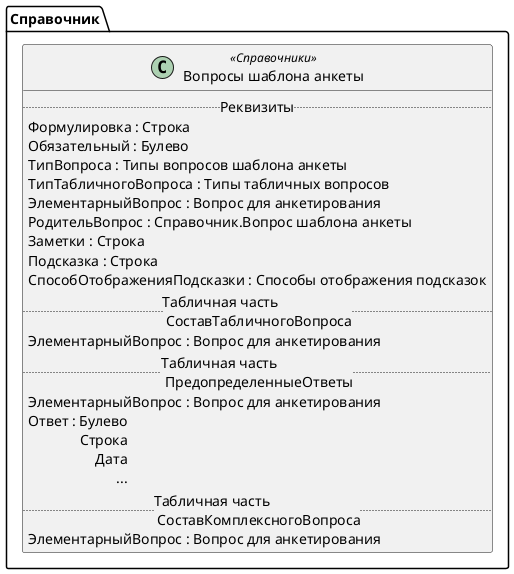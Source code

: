 ﻿@startuml ВопросыШаблонаАнкеты
'!include templates.wsd
'..\include templates.wsd
class Справочник.ВопросыШаблонаАнкеты as "Вопросы шаблона анкеты" <<Справочники>>
{
..Реквизиты..
Формулировка : Строка
Обязательный : Булево
ТипВопроса : Типы вопросов шаблона анкеты
ТипТабличногоВопроса : Типы табличных вопросов
ЭлементарныйВопрос : Вопрос для анкетирования
РодительВопрос : Справочник.Вопрос шаблона анкеты
Заметки : Строка
Подсказка : Строка
СпособОтображенияПодсказки : Способы отображения подсказок
..Табличная часть \n СоставТабличногоВопроса..
ЭлементарныйВопрос : Вопрос для анкетирования
..Табличная часть \n ПредопределенныеОтветы..
ЭлементарныйВопрос : Вопрос для анкетирования
Ответ : Булево\rСтрока\rДата\r...
..Табличная часть \n СоставКомплексногоВопроса..
ЭлементарныйВопрос : Вопрос для анкетирования
}
@enduml

